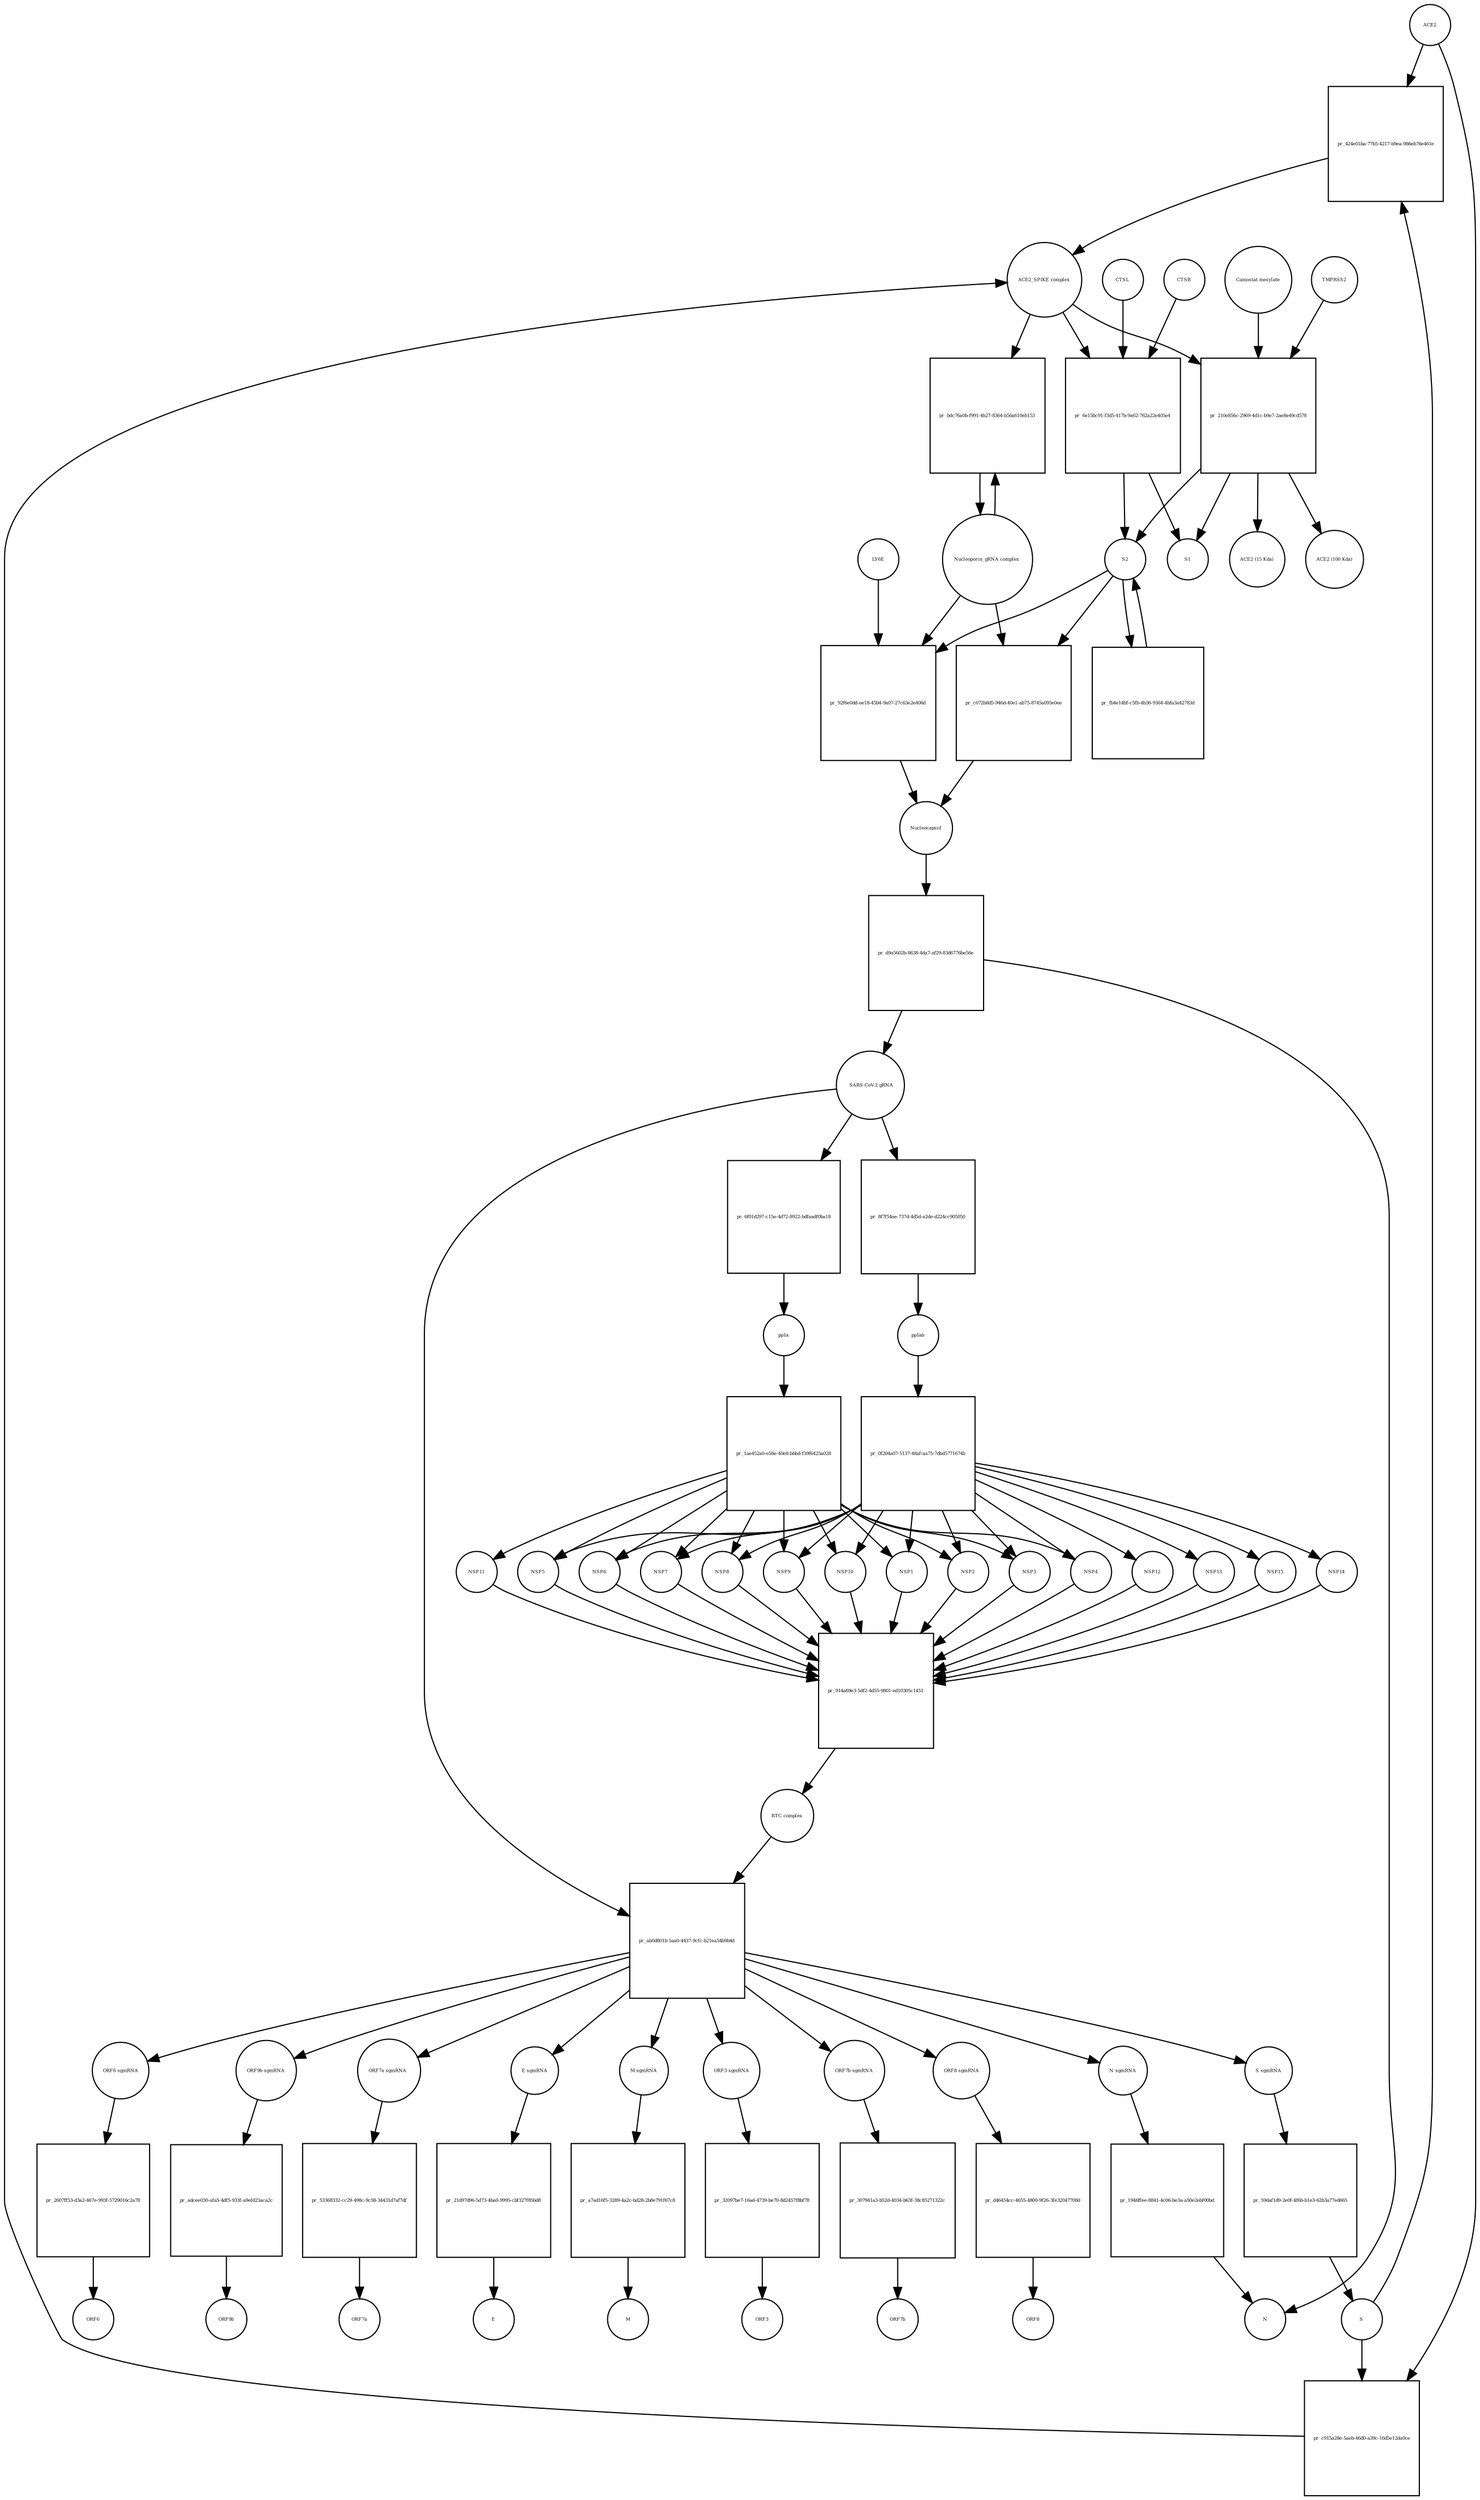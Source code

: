 strict digraph  {
ACE2 [annotation="", bipartite=0, cls=macromolecule, fontsize=4, label=ACE2, shape=circle];
"pr_424e01ba-77b5-4217-b9ea-986eb76e461e" [annotation="", bipartite=1, cls=process, fontsize=4, label="pr_424e01ba-77b5-4217-b9ea-986eb76e461e", shape=square];
"ACE2_SPIKE complex" [annotation="", bipartite=0, cls=complex, fontsize=4, label="ACE2_SPIKE complex", shape=circle];
S [annotation="", bipartite=0, cls=macromolecule, fontsize=4, label=S, shape=circle];
"Nucleoporin_gRNA complex " [annotation="", bipartite=0, cls=complex, fontsize=4, label="Nucleoporin_gRNA complex ", shape=circle];
"pr_bdc76a0b-f991-4b27-8364-b56a610eb153" [annotation="", bipartite=1, cls=process, fontsize=4, label="pr_bdc76a0b-f991-4b27-8364-b56a610eb153", shape=square];
"pr_6e15bc91-f3d5-417b-9a62-762a22e405e4" [annotation="", bipartite=1, cls=process, fontsize=4, label="pr_6e15bc91-f3d5-417b-9a62-762a22e405e4", shape=square];
S2 [annotation="", bipartite=0, cls=macromolecule, fontsize=4, label=S2, shape=circle];
CTSB [annotation="", bipartite=0, cls=macromolecule, fontsize=4, label=CTSB, shape=circle];
CTSL [annotation="", bipartite=0, cls=macromolecule, fontsize=4, label=CTSL, shape=circle];
S1 [annotation="", bipartite=0, cls=macromolecule, fontsize=4, label=S1, shape=circle];
"pr_210e856c-2969-4d1c-b9e7-2ae8e49cd578" [annotation="", bipartite=1, cls=process, fontsize=4, label="pr_210e856c-2969-4d1c-b9e7-2ae8e49cd578", shape=square];
TMPRSS2 [annotation="", bipartite=0, cls=macromolecule, fontsize=4, label=TMPRSS2, shape=circle];
"Camostat mesylate" [annotation="urn_miriam_pubchem.compound_2536", bipartite=0, cls="simple chemical", fontsize=4, label="Camostat mesylate", shape=circle];
"ACE2 (15 Kda)" [annotation="", bipartite=0, cls=macromolecule, fontsize=4, label="ACE2 (15 Kda)", shape=circle];
"ACE2 (100 Kda)" [annotation="", bipartite=0, cls=macromolecule, fontsize=4, label="ACE2 (100 Kda)", shape=circle];
"pr_c915a28e-5aeb-46d0-a39c-16d5e12da0ce" [annotation="", bipartite=1, cls=process, fontsize=4, label="pr_c915a28e-5aeb-46d0-a39c-16d5e12da0ce", shape=square];
"pr_92f6e0dd-ee18-45b4-9a07-27c63e2e406d" [annotation="", bipartite=1, cls=process, fontsize=4, label="pr_92f6e0dd-ee18-45b4-9a07-27c63e2e406d", shape=square];
Nucleocapsid [annotation="", bipartite=0, cls=complex, fontsize=4, label=Nucleocapsid, shape=circle];
LY6E [annotation="", bipartite=0, cls=macromolecule, fontsize=4, label=LY6E, shape=circle];
"pr_fb4e14bf-c5fb-4b36-9364-4bfa3a42783d" [annotation="", bipartite=1, cls=process, fontsize=4, label="pr_fb4e14bf-c5fb-4b36-9364-4bfa3a42783d", shape=square];
"pr_c072b8d5-946d-40e1-ab75-8745a093e0ee" [annotation="", bipartite=1, cls=process, fontsize=4, label="pr_c072b8d5-946d-40e1-ab75-8745a093e0ee", shape=square];
" SARS-CoV-2 gRNA" [annotation="", bipartite=0, cls="nucleic acid feature", fontsize=4, label=" SARS-CoV-2 gRNA", shape=circle];
"pr_8f7f54ae-737d-4d5d-a2de-d224cc905050" [annotation="", bipartite=1, cls=process, fontsize=4, label="pr_8f7f54ae-737d-4d5d-a2de-d224cc905050", shape=square];
pp1ab [annotation="", bipartite=0, cls=macromolecule, fontsize=4, label=pp1ab, shape=circle];
"pr_d9a5602b-8638-4da7-af29-83d6776be56e" [annotation="", bipartite=1, cls=process, fontsize=4, label="pr_d9a5602b-8638-4da7-af29-83d6776be56e", shape=square];
N [annotation="", bipartite=0, cls=macromolecule, fontsize=4, label=N, shape=circle];
"pr_ab0d801b-5aa0-4437-9cfc-b21ea54b9b4d" [annotation="", bipartite=1, cls=process, fontsize=4, label="pr_ab0d801b-5aa0-4437-9cfc-b21ea54b9b4d", shape=square];
"ORF7a sgmRNA_" [annotation="", bipartite=0, cls="nucleic acid feature", fontsize=4, label="ORF7a sgmRNA_", shape=circle];
"RTC complex" [annotation="", bipartite=0, cls=complex, fontsize=4, label="RTC complex", shape=circle];
"S sgmRNA" [annotation="", bipartite=0, cls="nucleic acid feature", fontsize=4, label="S sgmRNA", shape=circle];
"E sgmRNA" [annotation="", bipartite=0, cls="nucleic acid feature", fontsize=4, label="E sgmRNA", shape=circle];
"M sgmRNA" [annotation="", bipartite=0, cls="nucleic acid feature", fontsize=4, label="M sgmRNA", shape=circle];
"ORF3 sgmRNA" [annotation="", bipartite=0, cls="nucleic acid feature", fontsize=4, label="ORF3 sgmRNA", shape=circle];
"ORF7b sgmRNA" [annotation="", bipartite=0, cls="nucleic acid feature", fontsize=4, label="ORF7b sgmRNA", shape=circle];
"ORF8 sgmRNA" [annotation="", bipartite=0, cls="nucleic acid feature", fontsize=4, label="ORF8 sgmRNA", shape=circle];
"ORF6 sgmRNA" [annotation="", bipartite=0, cls="nucleic acid feature", fontsize=4, label="ORF6 sgmRNA", shape=circle];
"ORF9b sgmRNA" [annotation="", bipartite=0, cls="nucleic acid feature", fontsize=4, label="ORF9b sgmRNA", shape=circle];
"N sgmRNA" [annotation="", bipartite=0, cls="nucleic acid feature", fontsize=4, label="N sgmRNA", shape=circle];
"pr_59daf1d9-2e0f-4f6b-b1e3-62b3a77ed665" [annotation="", bipartite=1, cls=process, fontsize=4, label="pr_59daf1d9-2e0f-4f6b-b1e3-62b3a77ed665", shape=square];
"pr_21d97d96-5d73-4ba0-9995-cbf327f85bd8" [annotation="", bipartite=1, cls=process, fontsize=4, label="pr_21d97d96-5d73-4ba0-9995-cbf327f85bd8", shape=square];
E [annotation="", bipartite=0, cls=macromolecule, fontsize=4, label=E, shape=circle];
"pr_a7ad16f5-3289-4a2c-bd28-2b8e791f67c8" [annotation="", bipartite=1, cls=process, fontsize=4, label="pr_a7ad16f5-3289-4a2c-bd28-2b8e791f67c8", shape=square];
M [annotation="", bipartite=0, cls=macromolecule, fontsize=4, label=M, shape=circle];
"pr_1946ffee-8841-4c06-be3a-a50e2ebf00bd" [annotation="", bipartite=1, cls=process, fontsize=4, label="pr_1946ffee-8841-4c06-be3a-a50e2ebf00bd", shape=square];
"pr_32097be7-16ad-4739-be70-8d2457f8bf78" [annotation="", bipartite=1, cls=process, fontsize=4, label="pr_32097be7-16ad-4739-be70-8d2457f8bf78", shape=square];
ORF3 [annotation="", bipartite=0, cls=macromolecule, fontsize=4, label=ORF3, shape=circle];
"pr_53368332-cc29-498c-9c58-34431d7af7df" [annotation="", bipartite=1, cls=process, fontsize=4, label="pr_53368332-cc29-498c-9c58-34431d7af7df", shape=square];
ORF7a [annotation="", bipartite=0, cls=macromolecule, fontsize=4, label=ORF7a, shape=circle];
"pr_307941a3-b52d-4034-b63f-38c85271322c" [annotation="", bipartite=1, cls=process, fontsize=4, label="pr_307941a3-b52d-4034-b63f-38c85271322c", shape=square];
ORF7b [annotation="", bipartite=0, cls=macromolecule, fontsize=4, label=ORF7b, shape=circle];
"pr_d46454cc-4655-4800-9f26-3fe32047708d" [annotation="", bipartite=1, cls=process, fontsize=4, label="pr_d46454cc-4655-4800-9f26-3fe32047708d", shape=square];
ORF8 [annotation="", bipartite=0, cls=macromolecule, fontsize=4, label=ORF8, shape=circle];
"pr_2607ff53-d3a2-467e-993f-5729016c2a78" [annotation="", bipartite=1, cls=process, fontsize=4, label="pr_2607ff53-d3a2-467e-993f-5729016c2a78", shape=square];
ORF6 [annotation="", bipartite=0, cls=macromolecule, fontsize=4, label=ORF6, shape=circle];
"pr_adcee030-afa5-4df5-933f-a9efd23aca2c" [annotation="", bipartite=1, cls=process, fontsize=4, label="pr_adcee030-afa5-4df5-933f-a9efd23aca2c", shape=square];
ORF9b [annotation="", bipartite=0, cls=macromolecule, fontsize=4, label=ORF9b, shape=circle];
"pr_0f204a07-5137-48af-aa75-7dbd5771674b" [annotation="", bipartite=1, cls=process, fontsize=4, label="pr_0f204a07-5137-48af-aa75-7dbd5771674b", shape=square];
NSP14 [annotation="", bipartite=0, cls=macromolecule, fontsize=4, label=NSP14, shape=circle];
NSP12 [annotation="", bipartite=0, cls=macromolecule, fontsize=4, label=NSP12, shape=circle];
NSP13 [annotation="", bipartite=0, cls=macromolecule, fontsize=4, label=NSP13, shape=circle];
NSP15 [annotation="", bipartite=0, cls=macromolecule, fontsize=4, label=NSP15, shape=circle];
NSP1 [annotation="", bipartite=0, cls=macromolecule, fontsize=4, label=NSP1, shape=circle];
NSP2 [annotation="", bipartite=0, cls=macromolecule, fontsize=4, label=NSP2, shape=circle];
NSP3 [annotation="", bipartite=0, cls=macromolecule, fontsize=4, label=NSP3, shape=circle];
NSP4 [annotation="", bipartite=0, cls=macromolecule, fontsize=4, label=NSP4, shape=circle];
NSP5 [annotation="", bipartite=0, cls=macromolecule, fontsize=4, label=NSP5, shape=circle];
NSP6 [annotation="", bipartite=0, cls=macromolecule, fontsize=4, label=NSP6, shape=circle];
NSP7 [annotation="", bipartite=0, cls=macromolecule, fontsize=4, label=NSP7, shape=circle];
NSP8 [annotation="", bipartite=0, cls=macromolecule, fontsize=4, label=NSP8, shape=circle];
NSP9 [annotation="", bipartite=0, cls=macromolecule, fontsize=4, label=NSP9, shape=circle];
NSP10 [annotation="", bipartite=0, cls=macromolecule, fontsize=4, label=NSP10, shape=circle];
"pr_914a69e3-5df2-4d55-9801-ed10305c1451" [annotation="", bipartite=1, cls=process, fontsize=4, label="pr_914a69e3-5df2-4d55-9801-ed10305c1451", shape=square];
NSP11 [annotation="", bipartite=0, cls=macromolecule, fontsize=4, label=NSP11, shape=circle];
pp1a [annotation="", bipartite=0, cls=macromolecule, fontsize=4, label=pp1a, shape=circle];
"pr_1ae452a0-e58e-40e8-bbbd-f39f6425a028" [annotation="", bipartite=1, cls=process, fontsize=4, label="pr_1ae452a0-e58e-40e8-bbbd-f39f6425a028", shape=square];
"pr_6f01d297-c15e-4d72-8922-bdfaadf0ba18" [annotation="", bipartite=1, cls=process, fontsize=4, label="pr_6f01d297-c15e-4d72-8922-bdfaadf0ba18", shape=square];
ACE2 -> "pr_424e01ba-77b5-4217-b9ea-986eb76e461e"  [annotation="", interaction_type=consumption];
ACE2 -> "pr_c915a28e-5aeb-46d0-a39c-16d5e12da0ce"  [annotation="", interaction_type=consumption];
"pr_424e01ba-77b5-4217-b9ea-986eb76e461e" -> "ACE2_SPIKE complex"  [annotation="", interaction_type=production];
"ACE2_SPIKE complex" -> "pr_bdc76a0b-f991-4b27-8364-b56a610eb153"  [annotation="urn_miriam_pubmed_32142651|urn_miriam_pubmed_32094589", interaction_type=stimulation];
"ACE2_SPIKE complex" -> "pr_6e15bc91-f3d5-417b-9a62-762a22e405e4"  [annotation="", interaction_type=consumption];
"ACE2_SPIKE complex" -> "pr_210e856c-2969-4d1c-b9e7-2ae8e49cd578"  [annotation="", interaction_type=consumption];
S -> "pr_424e01ba-77b5-4217-b9ea-986eb76e461e"  [annotation="", interaction_type=consumption];
S -> "pr_c915a28e-5aeb-46d0-a39c-16d5e12da0ce"  [annotation="", interaction_type=consumption];
"Nucleoporin_gRNA complex " -> "pr_bdc76a0b-f991-4b27-8364-b56a610eb153"  [annotation="", interaction_type=consumption];
"Nucleoporin_gRNA complex " -> "pr_92f6e0dd-ee18-45b4-9a07-27c63e2e406d"  [annotation="", interaction_type=consumption];
"Nucleoporin_gRNA complex " -> "pr_c072b8d5-946d-40e1-ab75-8745a093e0ee"  [annotation="", interaction_type=consumption];
"pr_bdc76a0b-f991-4b27-8364-b56a610eb153" -> "Nucleoporin_gRNA complex "  [annotation="", interaction_type=production];
"pr_6e15bc91-f3d5-417b-9a62-762a22e405e4" -> S2  [annotation="", interaction_type=production];
"pr_6e15bc91-f3d5-417b-9a62-762a22e405e4" -> S1  [annotation="", interaction_type=production];
S2 -> "pr_92f6e0dd-ee18-45b4-9a07-27c63e2e406d"  [annotation="urn_miriam_doi_10.1101%2F2020.03.05.979260|urn_miriam_doi_10.1101%2F2020.04.02.021469", interaction_type=stimulation];
S2 -> "pr_fb4e14bf-c5fb-4b36-9364-4bfa3a42783d"  [annotation="", interaction_type=consumption];
S2 -> "pr_c072b8d5-946d-40e1-ab75-8745a093e0ee"  [annotation="", interaction_type=stimulation];
CTSB -> "pr_6e15bc91-f3d5-417b-9a62-762a22e405e4"  [annotation=urn_miriam_pubmed_32142651, interaction_type=catalysis];
CTSL -> "pr_6e15bc91-f3d5-417b-9a62-762a22e405e4"  [annotation=urn_miriam_pubmed_32142651, interaction_type=catalysis];
"pr_210e856c-2969-4d1c-b9e7-2ae8e49cd578" -> S2  [annotation="", interaction_type=production];
"pr_210e856c-2969-4d1c-b9e7-2ae8e49cd578" -> S1  [annotation="", interaction_type=production];
"pr_210e856c-2969-4d1c-b9e7-2ae8e49cd578" -> "ACE2 (15 Kda)"  [annotation="", interaction_type=production];
"pr_210e856c-2969-4d1c-b9e7-2ae8e49cd578" -> "ACE2 (100 Kda)"  [annotation="", interaction_type=production];
TMPRSS2 -> "pr_210e856c-2969-4d1c-b9e7-2ae8e49cd578"  [annotation="urn_miriam_pubmed_32142651|urn_miriam_pubmed_32094589|urn_miriam_pubmed_24227843", interaction_type=catalysis];
"Camostat mesylate" -> "pr_210e856c-2969-4d1c-b9e7-2ae8e49cd578"  [annotation="urn_miriam_pubmed_32142651|urn_miriam_pubmed_32094589|urn_miriam_pubmed_24227843", interaction_type=inhibition];
"pr_c915a28e-5aeb-46d0-a39c-16d5e12da0ce" -> "ACE2_SPIKE complex"  [annotation="", interaction_type=production];
"pr_92f6e0dd-ee18-45b4-9a07-27c63e2e406d" -> Nucleocapsid  [annotation="", interaction_type=production];
Nucleocapsid -> "pr_d9a5602b-8638-4da7-af29-83d6776be56e"  [annotation="", interaction_type=consumption];
LY6E -> "pr_92f6e0dd-ee18-45b4-9a07-27c63e2e406d"  [annotation="urn_miriam_doi_10.1101%2F2020.03.05.979260|urn_miriam_doi_10.1101%2F2020.04.02.021469", interaction_type=inhibition];
"pr_fb4e14bf-c5fb-4b36-9364-4bfa3a42783d" -> S2  [annotation="", interaction_type=production];
"pr_c072b8d5-946d-40e1-ab75-8745a093e0ee" -> Nucleocapsid  [annotation="", interaction_type=production];
" SARS-CoV-2 gRNA" -> "pr_8f7f54ae-737d-4d5d-a2de-d224cc905050"  [annotation="", interaction_type=consumption];
" SARS-CoV-2 gRNA" -> "pr_ab0d801b-5aa0-4437-9cfc-b21ea54b9b4d"  [annotation="", interaction_type=consumption];
" SARS-CoV-2 gRNA" -> "pr_6f01d297-c15e-4d72-8922-bdfaadf0ba18"  [annotation="", interaction_type=consumption];
"pr_8f7f54ae-737d-4d5d-a2de-d224cc905050" -> pp1ab  [annotation="", interaction_type=production];
pp1ab -> "pr_0f204a07-5137-48af-aa75-7dbd5771674b"  [annotation=urn_miriam_pubmed_31226023, interaction_type=catalysis];
"pr_d9a5602b-8638-4da7-af29-83d6776be56e" -> " SARS-CoV-2 gRNA"  [annotation="", interaction_type=production];
"pr_d9a5602b-8638-4da7-af29-83d6776be56e" -> N  [annotation="", interaction_type=production];
"pr_ab0d801b-5aa0-4437-9cfc-b21ea54b9b4d" -> "ORF7a sgmRNA_"  [annotation="", interaction_type=production];
"pr_ab0d801b-5aa0-4437-9cfc-b21ea54b9b4d" -> "S sgmRNA"  [annotation="", interaction_type=production];
"pr_ab0d801b-5aa0-4437-9cfc-b21ea54b9b4d" -> "E sgmRNA"  [annotation="", interaction_type=production];
"pr_ab0d801b-5aa0-4437-9cfc-b21ea54b9b4d" -> "M sgmRNA"  [annotation="", interaction_type=production];
"pr_ab0d801b-5aa0-4437-9cfc-b21ea54b9b4d" -> "ORF3 sgmRNA"  [annotation="", interaction_type=production];
"pr_ab0d801b-5aa0-4437-9cfc-b21ea54b9b4d" -> "ORF7b sgmRNA"  [annotation="", interaction_type=production];
"pr_ab0d801b-5aa0-4437-9cfc-b21ea54b9b4d" -> "ORF8 sgmRNA"  [annotation="", interaction_type=production];
"pr_ab0d801b-5aa0-4437-9cfc-b21ea54b9b4d" -> "ORF6 sgmRNA"  [annotation="", interaction_type=production];
"pr_ab0d801b-5aa0-4437-9cfc-b21ea54b9b4d" -> "ORF9b sgmRNA"  [annotation="", interaction_type=production];
"pr_ab0d801b-5aa0-4437-9cfc-b21ea54b9b4d" -> "N sgmRNA"  [annotation="", interaction_type=production];
"ORF7a sgmRNA_" -> "pr_53368332-cc29-498c-9c58-34431d7af7df"  [annotation="", interaction_type=consumption];
"RTC complex" -> "pr_ab0d801b-5aa0-4437-9cfc-b21ea54b9b4d"  [annotation=urn_miriam_pubmed_31226023, interaction_type="necessary stimulation"];
"S sgmRNA" -> "pr_59daf1d9-2e0f-4f6b-b1e3-62b3a77ed665"  [annotation="", interaction_type=consumption];
"E sgmRNA" -> "pr_21d97d96-5d73-4ba0-9995-cbf327f85bd8"  [annotation="", interaction_type=consumption];
"M sgmRNA" -> "pr_a7ad16f5-3289-4a2c-bd28-2b8e791f67c8"  [annotation="", interaction_type=consumption];
"ORF3 sgmRNA" -> "pr_32097be7-16ad-4739-be70-8d2457f8bf78"  [annotation="", interaction_type=consumption];
"ORF7b sgmRNA" -> "pr_307941a3-b52d-4034-b63f-38c85271322c"  [annotation="", interaction_type=consumption];
"ORF8 sgmRNA" -> "pr_d46454cc-4655-4800-9f26-3fe32047708d"  [annotation="", interaction_type=consumption];
"ORF6 sgmRNA" -> "pr_2607ff53-d3a2-467e-993f-5729016c2a78"  [annotation="", interaction_type=consumption];
"ORF9b sgmRNA" -> "pr_adcee030-afa5-4df5-933f-a9efd23aca2c"  [annotation="", interaction_type=consumption];
"N sgmRNA" -> "pr_1946ffee-8841-4c06-be3a-a50e2ebf00bd"  [annotation="", interaction_type=consumption];
"pr_59daf1d9-2e0f-4f6b-b1e3-62b3a77ed665" -> S  [annotation="", interaction_type=production];
"pr_21d97d96-5d73-4ba0-9995-cbf327f85bd8" -> E  [annotation="", interaction_type=production];
"pr_a7ad16f5-3289-4a2c-bd28-2b8e791f67c8" -> M  [annotation="", interaction_type=production];
"pr_1946ffee-8841-4c06-be3a-a50e2ebf00bd" -> N  [annotation="", interaction_type=production];
"pr_32097be7-16ad-4739-be70-8d2457f8bf78" -> ORF3  [annotation="", interaction_type=production];
"pr_53368332-cc29-498c-9c58-34431d7af7df" -> ORF7a  [annotation="", interaction_type=production];
"pr_307941a3-b52d-4034-b63f-38c85271322c" -> ORF7b  [annotation="", interaction_type=production];
"pr_d46454cc-4655-4800-9f26-3fe32047708d" -> ORF8  [annotation="", interaction_type=production];
"pr_2607ff53-d3a2-467e-993f-5729016c2a78" -> ORF6  [annotation="", interaction_type=production];
"pr_adcee030-afa5-4df5-933f-a9efd23aca2c" -> ORF9b  [annotation="", interaction_type=production];
"pr_0f204a07-5137-48af-aa75-7dbd5771674b" -> NSP14  [annotation="", interaction_type=production];
"pr_0f204a07-5137-48af-aa75-7dbd5771674b" -> NSP12  [annotation="", interaction_type=production];
"pr_0f204a07-5137-48af-aa75-7dbd5771674b" -> NSP13  [annotation="", interaction_type=production];
"pr_0f204a07-5137-48af-aa75-7dbd5771674b" -> NSP15  [annotation="", interaction_type=production];
"pr_0f204a07-5137-48af-aa75-7dbd5771674b" -> NSP1  [annotation="", interaction_type=production];
"pr_0f204a07-5137-48af-aa75-7dbd5771674b" -> NSP2  [annotation="", interaction_type=production];
"pr_0f204a07-5137-48af-aa75-7dbd5771674b" -> NSP3  [annotation="", interaction_type=production];
"pr_0f204a07-5137-48af-aa75-7dbd5771674b" -> NSP4  [annotation="", interaction_type=production];
"pr_0f204a07-5137-48af-aa75-7dbd5771674b" -> NSP5  [annotation="", interaction_type=production];
"pr_0f204a07-5137-48af-aa75-7dbd5771674b" -> NSP6  [annotation="", interaction_type=production];
"pr_0f204a07-5137-48af-aa75-7dbd5771674b" -> NSP7  [annotation="", interaction_type=production];
"pr_0f204a07-5137-48af-aa75-7dbd5771674b" -> NSP8  [annotation="", interaction_type=production];
"pr_0f204a07-5137-48af-aa75-7dbd5771674b" -> NSP9  [annotation="", interaction_type=production];
"pr_0f204a07-5137-48af-aa75-7dbd5771674b" -> NSP10  [annotation="", interaction_type=production];
NSP14 -> "pr_914a69e3-5df2-4d55-9801-ed10305c1451"  [annotation="", interaction_type=consumption];
NSP12 -> "pr_914a69e3-5df2-4d55-9801-ed10305c1451"  [annotation="", interaction_type=consumption];
NSP13 -> "pr_914a69e3-5df2-4d55-9801-ed10305c1451"  [annotation="", interaction_type=consumption];
NSP15 -> "pr_914a69e3-5df2-4d55-9801-ed10305c1451"  [annotation="", interaction_type=consumption];
NSP1 -> "pr_914a69e3-5df2-4d55-9801-ed10305c1451"  [annotation="", interaction_type=consumption];
NSP2 -> "pr_914a69e3-5df2-4d55-9801-ed10305c1451"  [annotation="", interaction_type=consumption];
NSP3 -> "pr_914a69e3-5df2-4d55-9801-ed10305c1451"  [annotation="", interaction_type=consumption];
NSP4 -> "pr_914a69e3-5df2-4d55-9801-ed10305c1451"  [annotation="", interaction_type=consumption];
NSP5 -> "pr_914a69e3-5df2-4d55-9801-ed10305c1451"  [annotation="", interaction_type=consumption];
NSP6 -> "pr_914a69e3-5df2-4d55-9801-ed10305c1451"  [annotation="", interaction_type=consumption];
NSP7 -> "pr_914a69e3-5df2-4d55-9801-ed10305c1451"  [annotation="", interaction_type=consumption];
NSP8 -> "pr_914a69e3-5df2-4d55-9801-ed10305c1451"  [annotation="", interaction_type=consumption];
NSP9 -> "pr_914a69e3-5df2-4d55-9801-ed10305c1451"  [annotation="", interaction_type=consumption];
NSP10 -> "pr_914a69e3-5df2-4d55-9801-ed10305c1451"  [annotation="", interaction_type=consumption];
"pr_914a69e3-5df2-4d55-9801-ed10305c1451" -> "RTC complex"  [annotation="", interaction_type=production];
NSP11 -> "pr_914a69e3-5df2-4d55-9801-ed10305c1451"  [annotation="", interaction_type=consumption];
pp1a -> "pr_1ae452a0-e58e-40e8-bbbd-f39f6425a028"  [annotation=urn_miriam_pubmed_31226023, interaction_type=catalysis];
"pr_1ae452a0-e58e-40e8-bbbd-f39f6425a028" -> NSP6  [annotation="", interaction_type=production];
"pr_1ae452a0-e58e-40e8-bbbd-f39f6425a028" -> NSP1  [annotation="", interaction_type=production];
"pr_1ae452a0-e58e-40e8-bbbd-f39f6425a028" -> NSP2  [annotation="", interaction_type=production];
"pr_1ae452a0-e58e-40e8-bbbd-f39f6425a028" -> NSP3  [annotation="", interaction_type=production];
"pr_1ae452a0-e58e-40e8-bbbd-f39f6425a028" -> NSP4  [annotation="", interaction_type=production];
"pr_1ae452a0-e58e-40e8-bbbd-f39f6425a028" -> NSP5  [annotation="", interaction_type=production];
"pr_1ae452a0-e58e-40e8-bbbd-f39f6425a028" -> NSP7  [annotation="", interaction_type=production];
"pr_1ae452a0-e58e-40e8-bbbd-f39f6425a028" -> NSP8  [annotation="", interaction_type=production];
"pr_1ae452a0-e58e-40e8-bbbd-f39f6425a028" -> NSP9  [annotation="", interaction_type=production];
"pr_1ae452a0-e58e-40e8-bbbd-f39f6425a028" -> NSP10  [annotation="", interaction_type=production];
"pr_1ae452a0-e58e-40e8-bbbd-f39f6425a028" -> NSP11  [annotation="", interaction_type=production];
"pr_6f01d297-c15e-4d72-8922-bdfaadf0ba18" -> pp1a  [annotation="", interaction_type=production];
}
